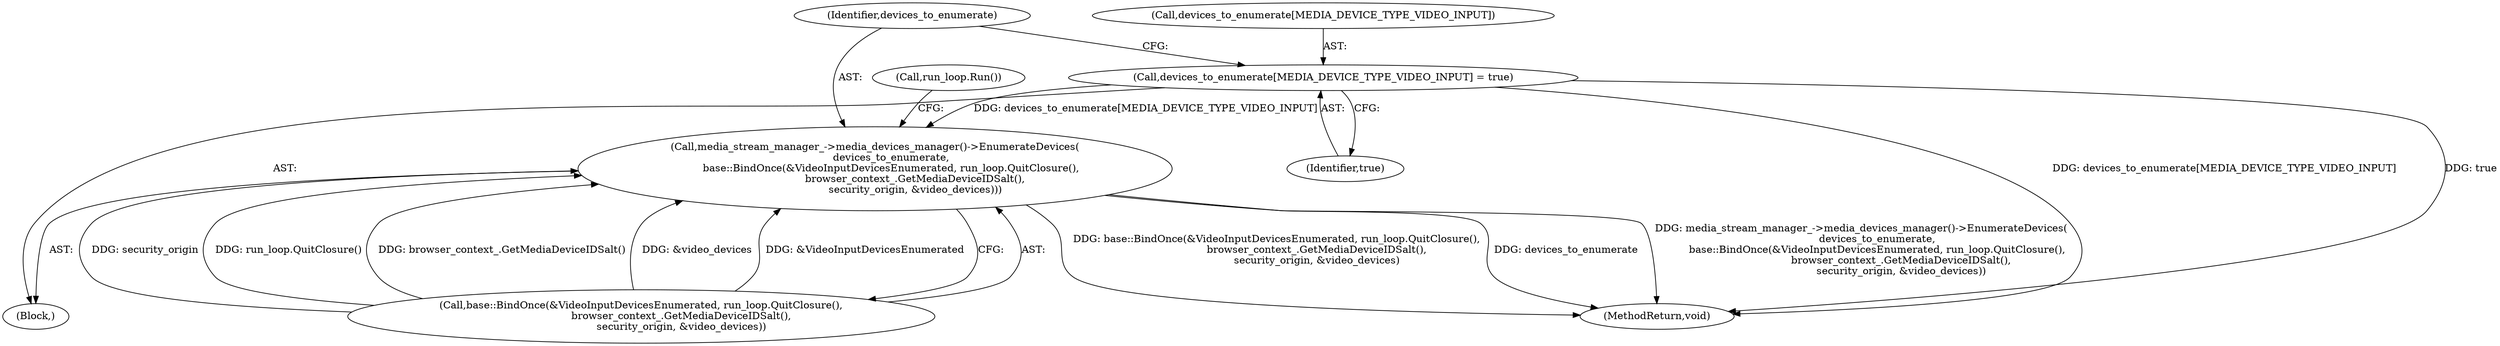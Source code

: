 digraph "0_Chrome_971548cdca2d4c0a6fedd3db0c94372c2a27eac3_19@array" {
"1000130" [label="(Call,devices_to_enumerate[MEDIA_DEVICE_TYPE_VIDEO_INPUT] = true)"];
"1000135" [label="(Call,media_stream_manager_->media_devices_manager()->EnumerateDevices(\n          devices_to_enumerate,\n          base::BindOnce(&VideoInputDevicesEnumerated, run_loop.QuitClosure(),\n                         browser_context_.GetMediaDeviceIDSalt(),\n                         security_origin, &video_devices)))"];
"1000136" [label="(Identifier,devices_to_enumerate)"];
"1000137" [label="(Call,base::BindOnce(&VideoInputDevicesEnumerated, run_loop.QuitClosure(),\n                         browser_context_.GetMediaDeviceIDSalt(),\n                         security_origin, &video_devices))"];
"1000131" [label="(Call,devices_to_enumerate[MEDIA_DEVICE_TYPE_VIDEO_INPUT])"];
"1000134" [label="(Identifier,true)"];
"1000130" [label="(Call,devices_to_enumerate[MEDIA_DEVICE_TYPE_VIDEO_INPUT] = true)"];
"1000127" [label="(Block,)"];
"1000155" [label="(MethodReturn,void)"];
"1000145" [label="(Call,run_loop.Run())"];
"1000135" [label="(Call,media_stream_manager_->media_devices_manager()->EnumerateDevices(\n          devices_to_enumerate,\n          base::BindOnce(&VideoInputDevicesEnumerated, run_loop.QuitClosure(),\n                         browser_context_.GetMediaDeviceIDSalt(),\n                         security_origin, &video_devices)))"];
"1000130" -> "1000127"  [label="AST: "];
"1000130" -> "1000134"  [label="CFG: "];
"1000131" -> "1000130"  [label="AST: "];
"1000134" -> "1000130"  [label="AST: "];
"1000136" -> "1000130"  [label="CFG: "];
"1000130" -> "1000155"  [label="DDG: true"];
"1000130" -> "1000155"  [label="DDG: devices_to_enumerate[MEDIA_DEVICE_TYPE_VIDEO_INPUT]"];
"1000130" -> "1000135"  [label="DDG: devices_to_enumerate[MEDIA_DEVICE_TYPE_VIDEO_INPUT]"];
"1000135" -> "1000127"  [label="AST: "];
"1000135" -> "1000137"  [label="CFG: "];
"1000136" -> "1000135"  [label="AST: "];
"1000137" -> "1000135"  [label="AST: "];
"1000145" -> "1000135"  [label="CFG: "];
"1000135" -> "1000155"  [label="DDG: media_stream_manager_->media_devices_manager()->EnumerateDevices(\n          devices_to_enumerate,\n          base::BindOnce(&VideoInputDevicesEnumerated, run_loop.QuitClosure(),\n                         browser_context_.GetMediaDeviceIDSalt(),\n                         security_origin, &video_devices))"];
"1000135" -> "1000155"  [label="DDG: base::BindOnce(&VideoInputDevicesEnumerated, run_loop.QuitClosure(),\n                         browser_context_.GetMediaDeviceIDSalt(),\n                         security_origin, &video_devices)"];
"1000135" -> "1000155"  [label="DDG: devices_to_enumerate"];
"1000137" -> "1000135"  [label="DDG: security_origin"];
"1000137" -> "1000135"  [label="DDG: run_loop.QuitClosure()"];
"1000137" -> "1000135"  [label="DDG: browser_context_.GetMediaDeviceIDSalt()"];
"1000137" -> "1000135"  [label="DDG: &video_devices"];
"1000137" -> "1000135"  [label="DDG: &VideoInputDevicesEnumerated"];
}
